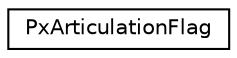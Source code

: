digraph "Graphical Class Hierarchy"
{
  edge [fontname="Helvetica",fontsize="10",labelfontname="Helvetica",labelfontsize="10"];
  node [fontname="Helvetica",fontsize="10",shape=record];
  rankdir="LR";
  Node0 [label="PxArticulationFlag",height=0.2,width=0.4,color="black", fillcolor="white", style="filled",URL="$structPxArticulationFlag.html"];
}
